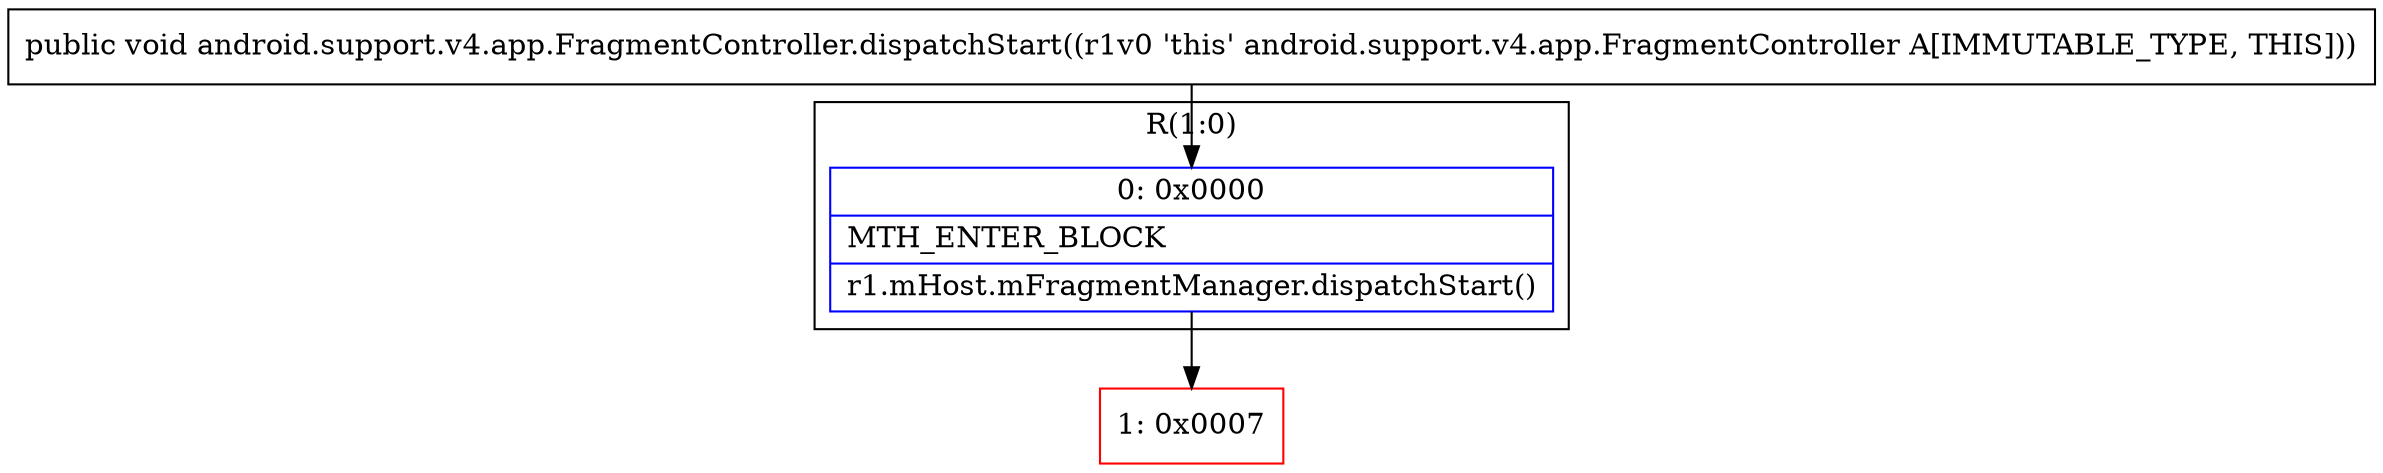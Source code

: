 digraph "CFG forandroid.support.v4.app.FragmentController.dispatchStart()V" {
subgraph cluster_Region_1317622733 {
label = "R(1:0)";
node [shape=record,color=blue];
Node_0 [shape=record,label="{0\:\ 0x0000|MTH_ENTER_BLOCK\l|r1.mHost.mFragmentManager.dispatchStart()\l}"];
}
Node_1 [shape=record,color=red,label="{1\:\ 0x0007}"];
MethodNode[shape=record,label="{public void android.support.v4.app.FragmentController.dispatchStart((r1v0 'this' android.support.v4.app.FragmentController A[IMMUTABLE_TYPE, THIS])) }"];
MethodNode -> Node_0;
Node_0 -> Node_1;
}

